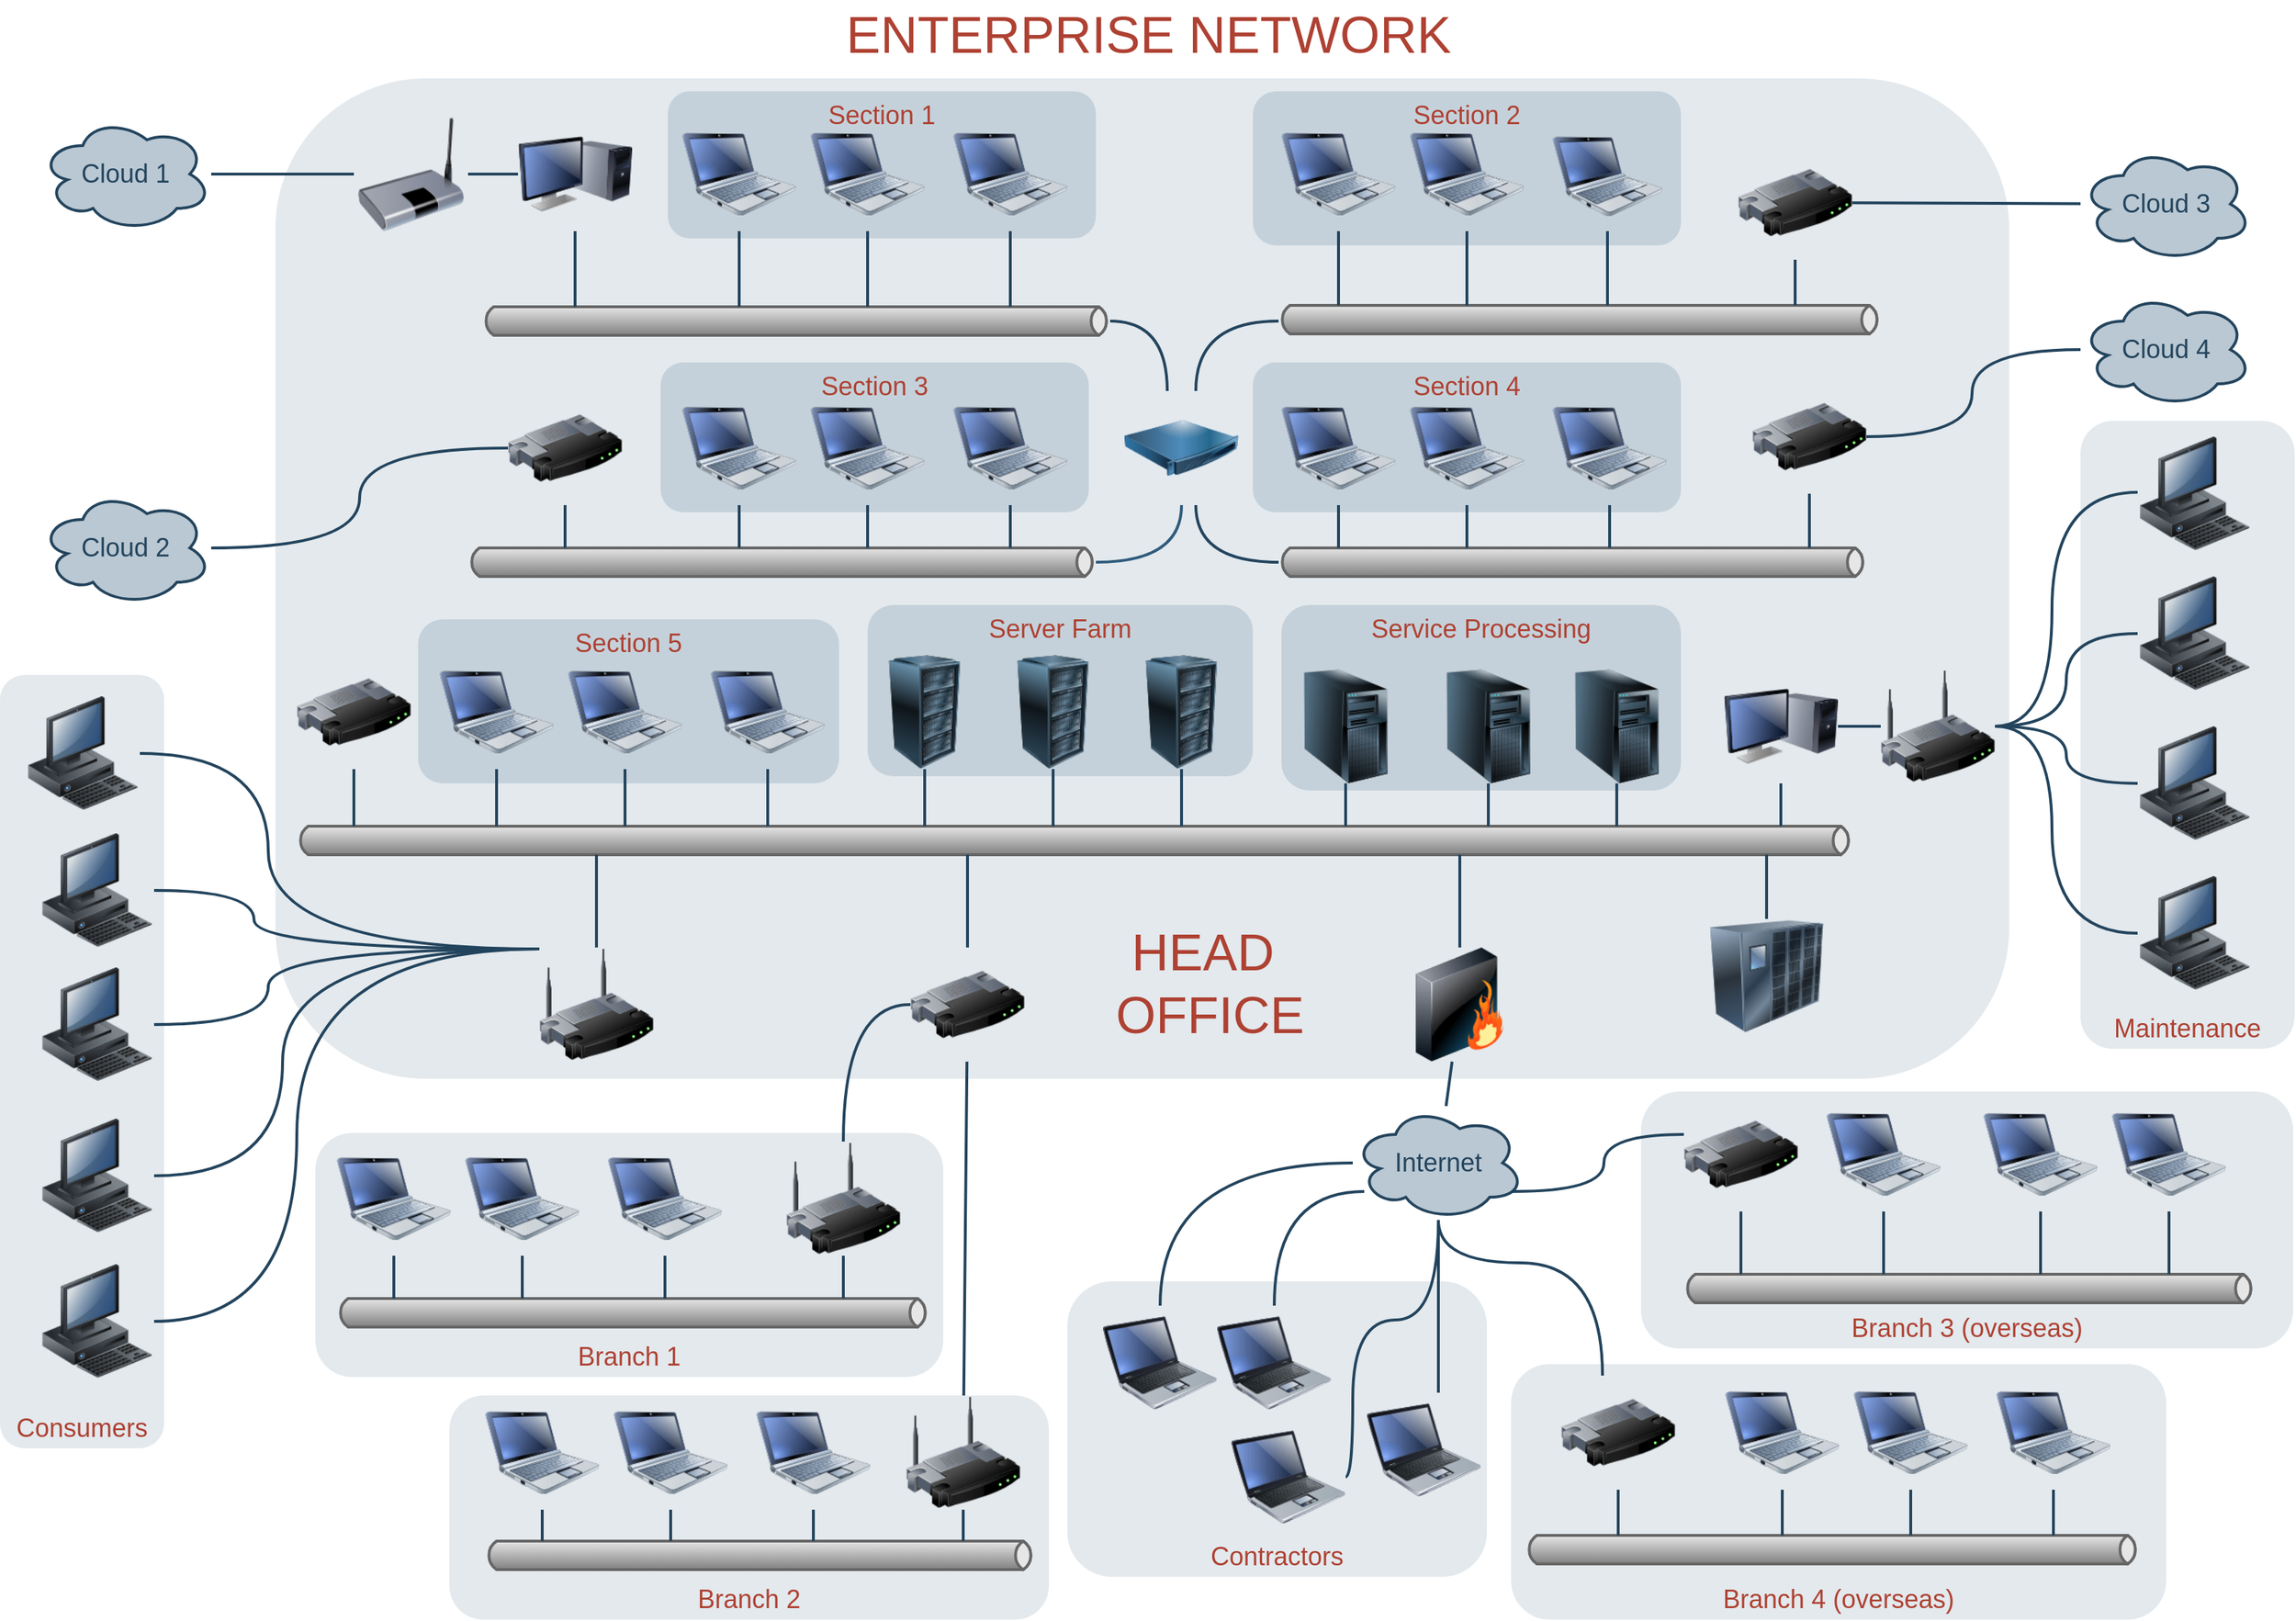 <mxfile version="13.10.9" type="github"><diagram id="a45cf8ec-cd66-6f27-3ac3-be6e809c9e4a" name="Page-1"><mxGraphModel dx="2852" dy="1390" grid="1" gridSize="10" guides="1" tooltips="1" connect="1" arrows="1" fold="1" page="1" pageScale="1" pageWidth="827" pageHeight="1169" background="#ffffff" math="0" shadow="0"><root><mxCell id="0"/><mxCell id="1" parent="0"/><mxCell id="2" value="Maintenance" style="rounded=1;whiteSpace=wrap;html=1;shadow=0;strokeColor=none;fillColor=#BAC8D3;gradientColor=none;fontSize=18;fontColor=#AE4132;verticalAlign=bottom;fontStyle=0;opacity=40;strokeWidth=3;" vertex="1" parent="1"><mxGeometry x="1480" y="310" width="150" height="440" as="geometry"/></mxCell><mxCell id="3" value="" style="rounded=1;whiteSpace=wrap;html=1;shadow=0;strokeColor=none;fillColor=#BAC8D3;gradientColor=none;fontSize=18;fontColor=#F08705;opacity=40;fontStyle=0;strokeWidth=3;" vertex="1" parent="1"><mxGeometry x="215" y="70" width="1215" height="701" as="geometry"/></mxCell><mxCell id="4" value="&lt;span&gt;Section 1&lt;/span&gt;" style="rounded=1;whiteSpace=wrap;html=1;shadow=0;strokeColor=none;fillColor=#BAC8D3;gradientColor=none;fontSize=18;fontColor=#AE4132;verticalAlign=top;opacity=70;fontStyle=0;strokeWidth=3;" vertex="1" parent="1"><mxGeometry x="490" y="79" width="300" height="103" as="geometry"/></mxCell><mxCell id="5" value="&lt;span style=&quot;line-height: 17.182px&quot;&gt;Section 3&lt;/span&gt;" style="rounded=1;whiteSpace=wrap;html=1;shadow=0;strokeColor=none;fillColor=#BAC8D3;gradientColor=none;fontSize=18;fontColor=#AE4132;verticalAlign=top;fontStyle=0;opacity=70;strokeWidth=3;" vertex="1" parent="1"><mxGeometry x="485" y="269" width="300" height="105" as="geometry"/></mxCell><mxCell id="6" value="&lt;span style=&quot;line-height: 17.182px&quot;&gt;Section 5&lt;/span&gt;" style="rounded=1;whiteSpace=wrap;html=1;shadow=0;strokeColor=none;fillColor=#BAC8D3;gradientColor=none;fontSize=18;fontColor=#AE4132;verticalAlign=top;fontStyle=0;opacity=70;strokeWidth=3;" vertex="1" parent="1"><mxGeometry x="315" y="449" width="295" height="115" as="geometry"/></mxCell><mxCell id="7" value="Server Farm" style="rounded=1;whiteSpace=wrap;html=1;shadow=0;strokeColor=none;fillColor=#BAC8D3;gradientColor=none;fontSize=18;fontColor=#AE4132;verticalAlign=top;fontStyle=0;opacity=70;strokeWidth=3;" vertex="1" parent="1"><mxGeometry x="630" y="439" width="270" height="120" as="geometry"/></mxCell><mxCell id="8" value="Service Processing" style="rounded=1;whiteSpace=wrap;html=1;shadow=0;strokeColor=none;fillColor=#BAC8D3;gradientColor=none;fontSize=18;fontColor=#AE4132;verticalAlign=top;fontStyle=0;opacity=70;strokeWidth=3;" vertex="1" parent="1"><mxGeometry x="920" y="439" width="280" height="130" as="geometry"/></mxCell><mxCell id="9" value="&lt;span style=&quot;line-height: 17.182px&quot;&gt;Section 4&lt;/span&gt;&lt;br&gt;" style="rounded=1;whiteSpace=wrap;html=1;shadow=0;strokeColor=none;fillColor=#BAC8D3;gradientColor=none;fontSize=18;fontColor=#AE4132;verticalAlign=top;opacity=70;fontStyle=0;strokeWidth=3;" vertex="1" parent="1"><mxGeometry x="900" y="269" width="300" height="105" as="geometry"/></mxCell><mxCell id="10" value="&lt;span style=&quot;line-height: 17.182px&quot;&gt;Section 2&lt;/span&gt;&lt;br&gt;" style="rounded=1;whiteSpace=wrap;html=1;shadow=0;strokeColor=none;fillColor=#BAC8D3;gradientColor=none;fontSize=18;fontColor=#AE4132;verticalAlign=top;opacity=70;fontStyle=0;strokeWidth=3;" vertex="1" parent="1"><mxGeometry x="900" y="79" width="300" height="108" as="geometry"/></mxCell><mxCell id="11" value="Branch 4&lt;span style=&quot;line-height: 17.182px&quot;&gt;&amp;nbsp;(overseas)&lt;/span&gt;" style="rounded=1;whiteSpace=wrap;html=1;shadow=0;strokeColor=none;fillColor=#BAC8D3;gradientColor=none;fontSize=18;fontColor=#AE4132;fontStyle=0;verticalAlign=bottom;opacity=40;strokeWidth=3;" vertex="1" parent="1"><mxGeometry x="1081" y="971" width="459" height="179" as="geometry"/></mxCell><mxCell id="12" value="Branch 3 (overseas)" style="rounded=1;whiteSpace=wrap;html=1;shadow=0;strokeColor=none;fillColor=#BAC8D3;gradientColor=none;fontSize=18;fontColor=#AE4132;verticalAlign=bottom;fontStyle=0;opacity=40;strokeWidth=3;" vertex="1" parent="1"><mxGeometry x="1172" y="780" width="457" height="180" as="geometry"/></mxCell><mxCell id="13" value="Contractors" style="rounded=1;whiteSpace=wrap;html=1;shadow=0;strokeColor=none;fillColor=#BAC8D3;gradientColor=none;fontSize=18;fontColor=#AE4132;verticalAlign=bottom;fontStyle=0;opacity=40;strokeWidth=3;" vertex="1" parent="1"><mxGeometry x="770" y="913" width="294" height="207" as="geometry"/></mxCell><mxCell id="14" value="Branch 2" style="rounded=1;whiteSpace=wrap;html=1;shadow=0;strokeColor=none;fillColor=#BAC8D3;gradientColor=none;fontSize=18;fontColor=#AE4132;fontStyle=0;verticalAlign=bottom;opacity=40;strokeWidth=3;" vertex="1" parent="1"><mxGeometry x="337" y="993" width="420" height="157" as="geometry"/></mxCell><mxCell id="15" value="Branch 1" style="rounded=1;whiteSpace=wrap;html=1;shadow=0;strokeColor=none;fillColor=#BAC8D3;gradientColor=none;fontSize=18;fontColor=#AE4132;verticalAlign=bottom;fontStyle=0;opacity=40;strokeWidth=3;" vertex="1" parent="1"><mxGeometry x="243" y="809" width="440" height="171" as="geometry"/></mxCell><mxCell id="16" value="Consumers" style="rounded=1;whiteSpace=wrap;html=1;shadow=0;strokeColor=none;fillColor=#BAC8D3;gradientColor=none;fontSize=18;fontColor=#AE4132;verticalAlign=bottom;fontStyle=0;opacity=40;strokeWidth=3;" vertex="1" parent="1"><mxGeometry x="22" y="488" width="115" height="542" as="geometry"/></mxCell><mxCell id="17" value="Cloud 3" style="ellipse;shape=cloud;whiteSpace=wrap;html=1;shadow=0;strokeColor=#23445D;fillColor=#BAC8D3;gradientColor=none;fontSize=18;fontColor=#23445D;gradientDirection=north;fontStyle=0;strokeWidth=2;" vertex="1" parent="1"><mxGeometry x="1480" y="118" width="120" height="80" as="geometry"/></mxCell><mxCell id="18" value="Cloud 4" style="ellipse;shape=cloud;whiteSpace=wrap;html=1;shadow=0;strokeColor=#23445D;fillColor=#BAC8D3;gradientColor=none;fontSize=18;fontColor=#23445D;gradientDirection=north;fontStyle=0;strokeWidth=2;" vertex="1" parent="1"><mxGeometry x="1480" y="220" width="120" height="80" as="geometry"/></mxCell><mxCell id="19" value="Internet" style="ellipse;shape=cloud;whiteSpace=wrap;html=1;shadow=0;strokeColor=#23445D;fillColor=#BAC8D3;gradientColor=none;fontSize=18;fontColor=#23445D;gradientDirection=north;fontStyle=0;strokeWidth=2;" vertex="1" parent="1"><mxGeometry x="970" y="790" width="120" height="80" as="geometry"/></mxCell><mxCell id="20" value="" style="strokeWidth=2;strokeColor=#666666;dashed=0;align=center;html=1;fontSize=8;shape=mxgraph.eip.messageChannel;shadow=0;fillColor=#FFFFFF;gradientColor=none;fontColor=#F08705;fontStyle=0" vertex="1" parent="1"><mxGeometry x="360" y="230" width="440" height="20" as="geometry"/></mxCell><mxCell id="21" value="" style="edgeStyle=elbowEdgeStyle;strokeWidth=2;rounded=0;endArrow=none;startArrow=none;startSize=10;endSize=10;dashed=0;html=1;strokeColor=#23445D;fontSize=18;fontColor=#F08705;startFill=0;endFill=0;fontStyle=0" edge="1" source="24" target="20" parent="1"><mxGeometry relative="1" as="geometry"><mxPoint x="540" y="170" as="sourcePoint"/><mxPoint x="540" y="230" as="targetPoint"/></mxGeometry></mxCell><mxCell id="22" value="" style="image;html=1;image=img/lib/clip_art/computers/Monitor_Tower_128x128.png;shadow=0;strokeColor=#000000;fillColor=#FFFFFF;gradientColor=none;fontSize=18;fontColor=#F08705;fontStyle=0" vertex="1" parent="1"><mxGeometry x="385" y="97" width="80" height="80" as="geometry"/></mxCell><mxCell id="23" value="" style="image;html=1;image=img/lib/clip_art/networking/Bridge_128x128.png;shadow=0;strokeColor=#000000;fillColor=#FFFFFF;gradientColor=none;fontSize=18;fontColor=#F08705;fontStyle=0" vertex="1" parent="1"><mxGeometry x="270" y="97" width="80" height="80" as="geometry"/></mxCell><mxCell id="24" value="" style="image;html=1;image=img/lib/clip_art/computers/Netbook_128x128.png;shadow=0;strokeColor=#000000;fillColor=#FFFFFF;gradientColor=none;fontSize=18;fontColor=#F08705;fontStyle=0" vertex="1" parent="1"><mxGeometry x="500" y="97" width="80" height="80" as="geometry"/></mxCell><mxCell id="25" value="" style="image;html=1;image=img/lib/clip_art/computers/Netbook_128x128.png;shadow=0;strokeColor=#000000;fillColor=#FFFFFF;gradientColor=none;fontSize=18;fontColor=#F08705;fontStyle=0" vertex="1" parent="1"><mxGeometry x="590" y="97" width="80" height="80" as="geometry"/></mxCell><mxCell id="26" value="" style="image;html=1;image=img/lib/clip_art/computers/Netbook_128x128.png;shadow=0;strokeColor=#000000;fillColor=#FFFFFF;gradientColor=none;fontSize=18;fontColor=#F08705;fontStyle=0" vertex="1" parent="1"><mxGeometry x="690" y="97" width="80" height="80" as="geometry"/></mxCell><mxCell id="27" value="" style="image;html=1;image=img/lib/clip_art/computers/Netbook_128x128.png;shadow=0;strokeColor=#000000;fillColor=#FFFFFF;gradientColor=none;fontSize=18;fontColor=#F08705;fontStyle=0" vertex="1" parent="1"><mxGeometry x="920" y="97" width="80" height="80" as="geometry"/></mxCell><mxCell id="28" value="" style="image;html=1;image=img/lib/clip_art/computers/Netbook_128x128.png;shadow=0;strokeColor=#000000;fillColor=#FFFFFF;gradientColor=none;fontSize=18;fontColor=#F08705;fontStyle=0" vertex="1" parent="1"><mxGeometry x="1010" y="97" width="80" height="80" as="geometry"/></mxCell><mxCell id="29" value="" style="image;html=1;image=img/lib/clip_art/computers/Netbook_128x128.png;shadow=0;strokeColor=#000000;fillColor=#FFFFFF;gradientColor=none;fontSize=18;fontColor=#F08705;fontStyle=0" vertex="1" parent="1"><mxGeometry x="1110" y="100" width="77" height="77" as="geometry"/></mxCell><mxCell id="30" value="" style="image;html=1;image=img/lib/clip_art/computers/Netbook_128x128.png;shadow=0;strokeColor=#000000;fillColor=#FFFFFF;gradientColor=none;fontSize=18;fontColor=#F08705;fontStyle=0" vertex="1" parent="1"><mxGeometry x="500" y="289" width="80" height="80" as="geometry"/></mxCell><mxCell id="31" value="" style="image;html=1;image=img/lib/clip_art/computers/Netbook_128x128.png;shadow=0;strokeColor=#000000;fillColor=#FFFFFF;gradientColor=none;fontSize=18;fontColor=#F08705;fontStyle=0" vertex="1" parent="1"><mxGeometry x="590" y="289" width="80" height="80" as="geometry"/></mxCell><mxCell id="32" value="" style="image;html=1;image=img/lib/clip_art/computers/Netbook_128x128.png;shadow=0;strokeColor=#000000;fillColor=#FFFFFF;gradientColor=none;fontSize=18;fontColor=#AE4132;fontStyle=0" vertex="1" parent="1"><mxGeometry x="690" y="289" width="80" height="80" as="geometry"/></mxCell><mxCell id="33" value="" style="image;html=1;image=img/lib/clip_art/computers/Netbook_128x128.png;shadow=0;strokeColor=#000000;fillColor=#FFFFFF;gradientColor=none;fontSize=18;fontColor=#F08705;fontStyle=0" vertex="1" parent="1"><mxGeometry x="920" y="289" width="80" height="80" as="geometry"/></mxCell><mxCell id="34" value="" style="image;html=1;image=img/lib/clip_art/computers/Netbook_128x128.png;shadow=0;strokeColor=#000000;fillColor=#FFFFFF;gradientColor=none;fontSize=18;fontColor=#F08705;fontStyle=0" vertex="1" parent="1"><mxGeometry x="1010" y="289" width="80" height="80" as="geometry"/></mxCell><mxCell id="35" value="" style="image;html=1;image=img/lib/clip_art/computers/Netbook_128x128.png;shadow=0;strokeColor=#000000;fillColor=#FFFFFF;gradientColor=none;fontSize=18;fontColor=#F08705;fontStyle=0" vertex="1" parent="1"><mxGeometry x="1110" y="289" width="80" height="80" as="geometry"/></mxCell><mxCell id="36" value="" style="image;html=1;image=img/lib/clip_art/computers/Netbook_128x128.png;shadow=0;strokeColor=#000000;fillColor=#FFFFFF;gradientColor=none;fontSize=18;fontColor=#F08705;fontStyle=0" vertex="1" parent="1"><mxGeometry x="330" y="474" width="80" height="80" as="geometry"/></mxCell><mxCell id="37" value="" style="image;html=1;image=img/lib/clip_art/computers/Netbook_128x128.png;shadow=0;strokeColor=#000000;fillColor=#FFFFFF;gradientColor=none;fontSize=18;fontColor=#F08705;fontStyle=0" vertex="1" parent="1"><mxGeometry x="420" y="474" width="80" height="80" as="geometry"/></mxCell><mxCell id="38" value="" style="image;html=1;image=img/lib/clip_art/computers/Netbook_128x128.png;shadow=0;strokeColor=#000000;fillColor=#FFFFFF;gradientColor=none;fontSize=18;fontColor=#F08705;fontStyle=0" vertex="1" parent="1"><mxGeometry x="520" y="474" width="80" height="80" as="geometry"/></mxCell><mxCell id="39" value="" style="image;html=1;image=img/lib/clip_art/computers/Server_Rack_128x128.png;shadow=0;strokeColor=#000000;fillColor=#FFFFFF;gradientColor=none;fontSize=18;fontColor=#F08705;fontStyle=0" vertex="1" parent="1"><mxGeometry x="630" y="474" width="80" height="80" as="geometry"/></mxCell><mxCell id="40" value="" style="image;html=1;image=img/lib/clip_art/computers/Server_Rack_128x128.png;shadow=0;strokeColor=#000000;fillColor=#FFFFFF;gradientColor=none;fontSize=18;fontColor=#F08705;fontStyle=0" vertex="1" parent="1"><mxGeometry x="720" y="474" width="80" height="80" as="geometry"/></mxCell><mxCell id="41" value="" style="image;html=1;image=img/lib/clip_art/computers/Server_Rack_128x128.png;shadow=0;strokeColor=#000000;fillColor=#FFFFFF;gradientColor=none;fontSize=18;fontColor=#F08705;fontStyle=0" vertex="1" parent="1"><mxGeometry x="810" y="474" width="80" height="80" as="geometry"/></mxCell><mxCell id="42" value="" style="image;html=1;image=img/lib/clip_art/computers/Server_Tower_128x128.png;shadow=0;strokeColor=#000000;fillColor=#FFFFFF;gradientColor=none;fontSize=18;fontColor=#F08705;fontStyle=0" vertex="1" parent="1"><mxGeometry x="925" y="484" width="80" height="80" as="geometry"/></mxCell><mxCell id="43" value="" style="image;html=1;image=img/lib/clip_art/computers/Server_Tower_128x128.png;shadow=0;strokeColor=#000000;fillColor=#FFFFFF;gradientColor=none;fontSize=18;fontColor=#F08705;fontStyle=0" vertex="1" parent="1"><mxGeometry x="1025" y="484" width="80" height="80" as="geometry"/></mxCell><mxCell id="44" value="" style="image;html=1;image=img/lib/clip_art/computers/Server_Tower_128x128.png;shadow=0;strokeColor=#000000;fillColor=#FFFFFF;gradientColor=none;fontSize=18;fontColor=#F08705;fontStyle=0" vertex="1" parent="1"><mxGeometry x="1115" y="484" width="80" height="80" as="geometry"/></mxCell><mxCell id="45" value="" style="strokeWidth=2;strokeColor=#666666;dashed=0;align=center;html=1;fontSize=8;shape=mxgraph.eip.messageChannel;shadow=0;fillColor=#FFFFFF;gradientColor=none;fontColor=#F08705;fontStyle=0" vertex="1" parent="1"><mxGeometry x="918" y="229" width="422" height="20" as="geometry"/></mxCell><mxCell id="46" value="" style="strokeWidth=2;strokeColor=#666666;dashed=0;align=center;html=1;fontSize=8;shape=mxgraph.eip.messageChannel;shadow=0;fillColor=#FFFFFF;gradientColor=none;fontColor=#F08705;fontStyle=0" vertex="1" parent="1"><mxGeometry x="350" y="399" width="440" height="20" as="geometry"/></mxCell><mxCell id="47" value="" style="strokeWidth=2;strokeColor=#666666;dashed=0;align=center;html=1;fontSize=8;shape=mxgraph.eip.messageChannel;shadow=0;fillColor=#FFFFFF;gradientColor=none;fontColor=#F08705;fontStyle=0" vertex="1" parent="1"><mxGeometry x="918" y="399" width="412" height="20" as="geometry"/></mxCell><mxCell id="48" value="" style="strokeWidth=2;strokeColor=#666666;dashed=0;align=center;html=1;fontSize=8;shape=mxgraph.eip.messageChannel;shadow=0;fillColor=#FFFFFF;gradientColor=none;fontColor=#F08705;fontStyle=0" vertex="1" parent="1"><mxGeometry x="230" y="594" width="1090" height="20" as="geometry"/></mxCell><mxCell id="49" value="Cloud 1" style="ellipse;shape=cloud;whiteSpace=wrap;html=1;shadow=0;strokeColor=#23445D;fillColor=#BAC8D3;gradientColor=none;fontSize=18;fontColor=#23445D;fontStyle=0;gradientDirection=north;strokeWidth=2;" vertex="1" parent="1"><mxGeometry x="50" y="97" width="120" height="80" as="geometry"/></mxCell><mxCell id="50" value="Cloud 2" style="ellipse;shape=cloud;whiteSpace=wrap;html=1;shadow=0;strokeColor=#23445D;fillColor=#BAC8D3;gradientColor=none;fontSize=18;fontColor=#23445D;fontStyle=0;gradientDirection=north;strokeWidth=2;" vertex="1" parent="1"><mxGeometry x="50" y="359" width="120" height="80" as="geometry"/></mxCell><mxCell id="51" value="" style="image;html=1;image=img/lib/clip_art/networking/Router_128x128.png;shadow=0;strokeColor=#000000;fillColor=#FFFFFF;gradientColor=none;fontSize=18;fontColor=#F08705;fontStyle=0" vertex="1" parent="1"><mxGeometry x="1240" y="117" width="80" height="80" as="geometry"/></mxCell><mxCell id="52" value="" style="image;html=1;image=img/lib/clip_art/networking/Router_128x128.png;shadow=0;strokeColor=#000000;fillColor=#FFFFFF;gradientColor=none;fontSize=18;fontColor=#F08705;fontStyle=0" vertex="1" parent="1"><mxGeometry x="1250" y="281" width="80" height="80" as="geometry"/></mxCell><mxCell id="53" value="" style="image;html=1;image=img/lib/clip_art/networking/Router_128x128.png;shadow=0;strokeColor=#000000;fillColor=#FFFFFF;gradientColor=none;fontSize=18;fontColor=#F08705;fontStyle=0" vertex="1" parent="1"><mxGeometry x="660" y="679" width="80" height="80" as="geometry"/></mxCell><mxCell id="54" value="" style="image;html=1;image=img/lib/clip_art/computers/Monitor_Tower_128x128.png;shadow=0;strokeColor=#000000;fillColor=#FFFFFF;gradientColor=none;fontSize=18;fontColor=#F08705;fontStyle=0" vertex="1" parent="1"><mxGeometry x="1230" y="484" width="80" height="80" as="geometry"/></mxCell><mxCell id="55" value="" style="image;html=1;image=img/lib/clip_art/networking/Wireless_Router_128x128.png;shadow=0;strokeColor=#000000;fillColor=#FFFFFF;gradientColor=none;fontSize=18;fontColor=#F08705;fontStyle=0" vertex="1" parent="1"><mxGeometry x="400" y="679" width="80" height="80" as="geometry"/></mxCell><mxCell id="56" value="" style="image;html=1;image=img/lib/clip_art/networking/Wireless_Router_128x128.png;shadow=0;strokeColor=#000000;fillColor=#FFFFFF;gradientColor=none;fontSize=18;fontColor=#F08705;fontStyle=0" vertex="1" parent="1"><mxGeometry x="1340" y="484" width="80" height="80" as="geometry"/></mxCell><mxCell id="57" value="" style="image;html=1;image=img/lib/clip_art/networking/Wireless_Router_128x128.png;shadow=0;strokeColor=#000000;fillColor=#FFFFFF;gradientColor=none;fontSize=18;fontColor=#F08705;fontStyle=0" vertex="1" parent="1"><mxGeometry x="573" y="815" width="80" height="80" as="geometry"/></mxCell><mxCell id="58" style="edgeStyle=orthogonalEdgeStyle;rounded=0;html=1;fontSize=18;fontColor=#F08705;endArrow=none;endFill=0;strokeColor=#23445D;strokeWidth=2;curved=1;fontStyle=0" edge="1" source="53" target="57" parent="1"><mxGeometry relative="1" as="geometry"/></mxCell><mxCell id="59" value="" style="image;html=1;image=img/lib/clip_art/computers/Netbook_128x128.png;shadow=0;strokeColor=#000000;fillColor=#FFFFFF;gradientColor=none;fontSize=18;fontColor=#F08705;fontStyle=0" vertex="1" parent="1"><mxGeometry x="258" y="815" width="80" height="80" as="geometry"/></mxCell><mxCell id="60" value="" style="image;html=1;image=img/lib/clip_art/computers/Netbook_128x128.png;shadow=0;strokeColor=#000000;fillColor=#FFFFFF;gradientColor=none;fontSize=18;fontColor=#F08705;fontStyle=0" vertex="1" parent="1"><mxGeometry x="348" y="815" width="80" height="80" as="geometry"/></mxCell><mxCell id="61" value="" style="image;html=1;image=img/lib/clip_art/computers/Netbook_128x128.png;shadow=0;strokeColor=#000000;fillColor=#FFFFFF;gradientColor=none;fontSize=18;fontColor=#F08705;fontStyle=0" vertex="1" parent="1"><mxGeometry x="448" y="815" width="80" height="80" as="geometry"/></mxCell><mxCell id="62" value="" style="strokeWidth=2;strokeColor=#666666;dashed=0;align=center;html=1;fontSize=8;shape=mxgraph.eip.messageChannel;shadow=0;fillColor=#FFFFFF;gradientColor=none;fontColor=#F08705;fontStyle=0" vertex="1" parent="1"><mxGeometry x="258" y="925" width="415" height="20" as="geometry"/></mxCell><mxCell id="63" value="" style="image;html=1;image=img/lib/clip_art/computers/Netbook_128x128.png;shadow=0;strokeColor=#000000;fillColor=#FFFFFF;gradientColor=none;fontSize=18;fontColor=#F08705;fontStyle=0" vertex="1" parent="1"><mxGeometry x="362" y="993" width="80" height="80" as="geometry"/></mxCell><mxCell id="64" value="" style="image;html=1;image=img/lib/clip_art/computers/Netbook_128x128.png;shadow=0;strokeColor=#000000;fillColor=#FFFFFF;gradientColor=none;fontSize=18;fontColor=#F08705;fontStyle=0" vertex="1" parent="1"><mxGeometry x="452" y="993" width="80" height="80" as="geometry"/></mxCell><mxCell id="65" value="" style="image;html=1;image=img/lib/clip_art/computers/Netbook_128x128.png;shadow=0;strokeColor=#000000;fillColor=#FFFFFF;gradientColor=none;fontSize=18;fontColor=#F08705;fontStyle=0" vertex="1" parent="1"><mxGeometry x="552" y="993" width="80" height="80" as="geometry"/></mxCell><mxCell id="66" value="" style="strokeWidth=2;strokeColor=#666666;dashed=0;align=center;html=1;fontSize=8;shape=mxgraph.eip.messageChannel;shadow=0;fillColor=#FFFFFF;gradientColor=none;fontColor=#F08705;fontStyle=0" vertex="1" parent="1"><mxGeometry x="362" y="1095" width="385" height="20" as="geometry"/></mxCell><mxCell id="67" value="" style="image;html=1;image=img/lib/clip_art/computers/Netbook_128x128.png;shadow=0;strokeColor=#000000;fillColor=#FFFFFF;gradientColor=none;fontSize=18;fontColor=#F08705;fontStyle=0" vertex="1" parent="1"><mxGeometry x="1502" y="784" width="80" height="80" as="geometry"/></mxCell><mxCell id="68" value="" style="image;html=1;image=img/lib/clip_art/computers/Netbook_128x128.png;shadow=0;strokeColor=#000000;fillColor=#FFFFFF;gradientColor=none;fontSize=18;fontColor=#F08705;fontStyle=0" vertex="1" parent="1"><mxGeometry x="1412" y="784" width="80" height="80" as="geometry"/></mxCell><mxCell id="69" value="" style="image;html=1;image=img/lib/clip_art/computers/Netbook_128x128.png;shadow=0;strokeColor=#000000;fillColor=#FFFFFF;gradientColor=none;fontSize=18;fontColor=#F08705;fontStyle=0" vertex="1" parent="1"><mxGeometry x="1302" y="784" width="80" height="80" as="geometry"/></mxCell><mxCell id="70" value="" style="strokeWidth=2;strokeColor=#666666;dashed=0;align=center;html=1;fontSize=8;shape=mxgraph.eip.messageChannel;shadow=0;fillColor=#FFFFFF;gradientColor=none;fontColor=#F08705;fontStyle=0" vertex="1" parent="1"><mxGeometry x="1202" y="908" width="400" height="20" as="geometry"/></mxCell><mxCell id="71" value="" style="image;html=1;image=img/lib/clip_art/computers/Netbook_128x128.png;shadow=0;strokeColor=#000000;fillColor=#FFFFFF;gradientColor=none;fontSize=18;fontColor=#F08705;fontStyle=0" vertex="1" parent="1"><mxGeometry x="1231" y="979" width="80" height="80" as="geometry"/></mxCell><mxCell id="72" value="" style="image;html=1;image=img/lib/clip_art/computers/Netbook_128x128.png;shadow=0;strokeColor=#000000;fillColor=#FFFFFF;gradientColor=none;fontSize=18;fontColor=#F08705;fontStyle=0" vertex="1" parent="1"><mxGeometry x="1321" y="979" width="80" height="80" as="geometry"/></mxCell><mxCell id="73" value="" style="image;html=1;image=img/lib/clip_art/computers/Netbook_128x128.png;shadow=0;strokeColor=#000000;fillColor=#FFFFFF;gradientColor=none;fontSize=18;fontColor=#F08705;fontStyle=0" vertex="1" parent="1"><mxGeometry x="1421" y="979" width="80" height="80" as="geometry"/></mxCell><mxCell id="74" value="" style="strokeWidth=2;strokeColor=#666666;dashed=0;align=center;html=1;fontSize=8;shape=mxgraph.eip.messageChannel;shadow=0;fillColor=#FFFFFF;gradientColor=none;fontColor=#F08705;fontStyle=0" vertex="1" parent="1"><mxGeometry x="1091" y="1091" width="430" height="20" as="geometry"/></mxCell><mxCell id="75" value="" style="image;html=1;image=img/lib/clip_art/networking/Wireless_Router_128x128.png;shadow=0;strokeColor=#000000;fillColor=#FFFFFF;gradientColor=none;fontSize=18;fontColor=#F08705;fontStyle=0" vertex="1" parent="1"><mxGeometry x="657" y="993" width="80" height="80" as="geometry"/></mxCell><mxCell id="76" value="" style="image;html=1;image=img/lib/clip_art/computers/Workstation_128x128.png;shadow=0;strokeColor=#000000;fillColor=#FFFFFF;gradientColor=none;fontSize=18;fontColor=#F08705;fontStyle=0" vertex="1" parent="1"><mxGeometry x="1520" y="419" width="80" height="80" as="geometry"/></mxCell><mxCell id="77" value="" style="image;html=1;image=img/lib/clip_art/computers/Workstation_128x128.png;shadow=0;strokeColor=#000000;fillColor=#FFFFFF;gradientColor=none;fontSize=18;fontColor=#F08705;fontStyle=0" vertex="1" parent="1"><mxGeometry x="1520" y="524" width="80" height="80" as="geometry"/></mxCell><mxCell id="78" value="" style="image;html=1;image=img/lib/clip_art/computers/Workstation_128x128.png;shadow=0;strokeColor=#000000;fillColor=#FFFFFF;gradientColor=none;fontSize=18;fontColor=#F08705;fontStyle=0" vertex="1" parent="1"><mxGeometry x="1520" y="629" width="80" height="80" as="geometry"/></mxCell><mxCell id="79" value="" style="image;html=1;image=img/lib/clip_art/computers/Workstation_128x128.png;shadow=0;strokeColor=#000000;fillColor=#FFFFFF;gradientColor=none;fontSize=18;fontColor=#F08705;fontStyle=0" vertex="1" parent="1"><mxGeometry x="40" y="503" width="80" height="80" as="geometry"/></mxCell><mxCell id="80" value="" style="image;html=1;image=img/lib/clip_art/computers/Workstation_128x128.png;shadow=0;strokeColor=#000000;fillColor=#FFFFFF;gradientColor=none;fontSize=18;fontColor=#F08705;fontStyle=0" vertex="1" parent="1"><mxGeometry x="50" y="599" width="80" height="80" as="geometry"/></mxCell><mxCell id="81" value="" style="image;html=1;image=img/lib/clip_art/computers/Workstation_128x128.png;shadow=0;strokeColor=#000000;fillColor=#FFFFFF;gradientColor=none;fontSize=18;fontColor=#F08705;fontStyle=0" vertex="1" parent="1"><mxGeometry x="50" y="693" width="80" height="80" as="geometry"/></mxCell><mxCell id="82" value="" style="image;html=1;image=img/lib/clip_art/networking/Firewall_128x128.png;shadow=0;strokeColor=#000000;fillColor=#FFFFFF;gradientColor=none;fontSize=18;fontColor=#F08705;fontStyle=0" vertex="1" parent="1"><mxGeometry x="1005" y="679" width="80" height="80" as="geometry"/></mxCell><mxCell id="83" style="edgeStyle=none;rounded=0;html=1;fontSize=18;fontColor=#F08705;endArrow=none;endFill=0;strokeColor=#23445D;strokeWidth=2;fontStyle=0" edge="1" source="22" target="23" parent="1"><mxGeometry relative="1" as="geometry"/></mxCell><mxCell id="84" value="" style="image;html=1;image=img/lib/clip_art/networking/Router_128x128.png;shadow=0;strokeColor=#000000;fillColor=#FFFFFF;gradientColor=none;fontSize=18;fontColor=#F08705;fontStyle=0" vertex="1" parent="1"><mxGeometry x="378" y="289" width="80" height="80" as="geometry"/></mxCell><mxCell id="85" value="" style="edgeStyle=elbowEdgeStyle;strokeWidth=2;rounded=0;endArrow=none;startArrow=none;startSize=10;endSize=10;dashed=0;html=1;strokeColor=#23445D;fontSize=18;fontColor=#F08705;startFill=0;endFill=0;fontStyle=0" edge="1" source="25" target="20" parent="1"><mxGeometry relative="1" as="geometry"><mxPoint x="630" y="170" as="sourcePoint"/><mxPoint x="630" y="230" as="targetPoint"/></mxGeometry></mxCell><mxCell id="86" value="" style="edgeStyle=elbowEdgeStyle;strokeWidth=2;rounded=0;endArrow=none;startArrow=none;startSize=10;endSize=10;dashed=0;html=1;strokeColor=#23445D;fontSize=18;fontColor=#F08705;startFill=0;endFill=0;fontStyle=0" edge="1" source="26" target="20" parent="1"><mxGeometry relative="1" as="geometry"><mxPoint x="730" y="170" as="sourcePoint"/><mxPoint x="730" y="230" as="targetPoint"/></mxGeometry></mxCell><mxCell id="87" value="" style="edgeStyle=elbowEdgeStyle;strokeWidth=2;rounded=0;endArrow=none;startArrow=none;startSize=10;endSize=10;dashed=0;html=1;strokeColor=#23445D;fontSize=18;fontColor=#F08705;startFill=0;endFill=0;fontStyle=0" edge="1" source="27" target="45" parent="1"><mxGeometry relative="1" as="geometry"><mxPoint x="910" y="169" as="sourcePoint"/><mxPoint x="910" y="222" as="targetPoint"/></mxGeometry></mxCell><mxCell id="88" value="" style="edgeStyle=elbowEdgeStyle;strokeWidth=2;rounded=0;endArrow=none;startArrow=none;startSize=10;endSize=10;dashed=0;html=1;strokeColor=#23445D;fontSize=18;fontColor=#F08705;startFill=0;endFill=0;fontStyle=0" edge="1" source="28" target="45" parent="1"><mxGeometry relative="1" as="geometry"><mxPoint x="560" y="197" as="sourcePoint"/><mxPoint x="560" y="250" as="targetPoint"/></mxGeometry></mxCell><mxCell id="89" value="" style="edgeStyle=elbowEdgeStyle;strokeWidth=2;rounded=0;endArrow=none;startArrow=none;startSize=10;endSize=10;dashed=0;html=1;strokeColor=#23445D;fontSize=18;fontColor=#F08705;startFill=0;endFill=0;fontStyle=0" edge="1" source="29" target="45" parent="1"><mxGeometry relative="1" as="geometry"><mxPoint x="1060" y="187" as="sourcePoint"/><mxPoint x="1060" y="239" as="targetPoint"/></mxGeometry></mxCell><mxCell id="90" value="" style="edgeStyle=elbowEdgeStyle;strokeWidth=2;rounded=0;endArrow=none;startArrow=none;startSize=10;endSize=10;dashed=0;html=1;strokeColor=#23445D;fontSize=18;fontColor=#F08705;startFill=0;endFill=0;fontStyle=0" edge="1" source="51" target="45" parent="1"><mxGeometry relative="1" as="geometry"><mxPoint x="1070" y="197" as="sourcePoint"/><mxPoint x="1070" y="249" as="targetPoint"/></mxGeometry></mxCell><mxCell id="91" value="" style="edgeStyle=elbowEdgeStyle;strokeWidth=2;rounded=0;endArrow=none;startArrow=none;startSize=10;endSize=10;dashed=0;html=1;strokeColor=#23445D;fontSize=18;fontColor=#F08705;startFill=0;endFill=0;fontStyle=0" edge="1" source="30" target="46" parent="1"><mxGeometry relative="1" as="geometry"><mxPoint x="550" y="187" as="sourcePoint"/><mxPoint x="550" y="240" as="targetPoint"/></mxGeometry></mxCell><mxCell id="92" value="" style="edgeStyle=elbowEdgeStyle;strokeWidth=2;rounded=0;endArrow=none;startArrow=none;startSize=10;endSize=10;dashed=0;html=1;strokeColor=#23445D;fontSize=18;fontColor=#F08705;startFill=0;endFill=0;fontStyle=0" edge="1" source="31" target="46" parent="1"><mxGeometry relative="1" as="geometry"><mxPoint x="560" y="197" as="sourcePoint"/><mxPoint x="560" y="250" as="targetPoint"/></mxGeometry></mxCell><mxCell id="93" value="" style="edgeStyle=elbowEdgeStyle;strokeWidth=2;rounded=0;endArrow=none;startArrow=none;startSize=10;endSize=10;dashed=0;html=1;strokeColor=#23445D;fontSize=18;fontColor=#F08705;startFill=0;endFill=0;fontStyle=0" edge="1" source="32" target="46" parent="1"><mxGeometry relative="1" as="geometry"><mxPoint x="570" y="207" as="sourcePoint"/><mxPoint x="570" y="260" as="targetPoint"/></mxGeometry></mxCell><mxCell id="94" value="" style="edgeStyle=elbowEdgeStyle;strokeWidth=2;rounded=0;endArrow=none;startArrow=none;startSize=10;endSize=10;dashed=0;html=1;strokeColor=#23445D;fontSize=18;fontColor=#F08705;startFill=0;endFill=0;fontStyle=0" edge="1" source="36" target="48" parent="1"><mxGeometry relative="1" as="geometry"><mxPoint x="550" y="379" as="sourcePoint"/><mxPoint x="550" y="409" as="targetPoint"/></mxGeometry></mxCell><mxCell id="95" value="" style="edgeStyle=elbowEdgeStyle;strokeWidth=2;rounded=0;endArrow=none;startArrow=none;startSize=10;endSize=10;dashed=0;html=1;strokeColor=#23445D;fontSize=18;fontColor=#F08705;startFill=0;endFill=0;fontStyle=0" edge="1" source="37" target="48" parent="1"><mxGeometry relative="1" as="geometry"><mxPoint x="300" y="564" as="sourcePoint"/><mxPoint x="300" y="604" as="targetPoint"/></mxGeometry></mxCell><mxCell id="96" value="" style="edgeStyle=elbowEdgeStyle;strokeWidth=2;rounded=0;endArrow=none;startArrow=none;startSize=10;endSize=10;dashed=0;html=1;strokeColor=#23445D;fontSize=18;fontColor=#F08705;startFill=0;endFill=0;fontStyle=0" edge="1" source="38" target="48" parent="1"><mxGeometry relative="1" as="geometry"><mxPoint x="310" y="574" as="sourcePoint"/><mxPoint x="310" y="614" as="targetPoint"/></mxGeometry></mxCell><mxCell id="97" value="" style="edgeStyle=elbowEdgeStyle;strokeWidth=2;rounded=0;endArrow=none;startArrow=none;startSize=10;endSize=10;dashed=0;html=1;strokeColor=#23445D;fontSize=18;fontColor=#F08705;startFill=0;endFill=0;fontStyle=0" edge="1" source="39" target="48" parent="1"><mxGeometry relative="1" as="geometry"><mxPoint x="490" y="564" as="sourcePoint"/><mxPoint x="490" y="604" as="targetPoint"/></mxGeometry></mxCell><mxCell id="98" value="" style="edgeStyle=elbowEdgeStyle;strokeWidth=2;rounded=0;endArrow=none;startArrow=none;startSize=10;endSize=10;dashed=0;html=1;strokeColor=#23445D;fontSize=18;fontColor=#F08705;startFill=0;endFill=0;fontStyle=0" edge="1" source="40" target="48" parent="1"><mxGeometry relative="1" as="geometry"><mxPoint x="500" y="574" as="sourcePoint"/><mxPoint x="500" y="614" as="targetPoint"/></mxGeometry></mxCell><mxCell id="99" value="" style="edgeStyle=elbowEdgeStyle;strokeWidth=2;rounded=0;endArrow=none;startArrow=none;startSize=10;endSize=10;dashed=0;html=1;strokeColor=#23445D;fontSize=18;fontColor=#F08705;startFill=0;endFill=0;fontStyle=0" edge="1" source="41" target="48" parent="1"><mxGeometry relative="1" as="geometry"><mxPoint x="735" y="564" as="sourcePoint"/><mxPoint x="735" y="604" as="targetPoint"/></mxGeometry></mxCell><mxCell id="100" value="" style="edgeStyle=elbowEdgeStyle;strokeWidth=2;rounded=0;endArrow=none;startArrow=none;startSize=10;endSize=10;dashed=0;html=1;strokeColor=#23445D;fontSize=18;fontColor=#F08705;startFill=0;endFill=0;fontStyle=0" edge="1" source="42" target="48" parent="1"><mxGeometry relative="1" as="geometry"><mxPoint x="745" y="574" as="sourcePoint"/><mxPoint x="745" y="614" as="targetPoint"/></mxGeometry></mxCell><mxCell id="101" value="" style="edgeStyle=elbowEdgeStyle;strokeWidth=2;rounded=0;endArrow=none;startArrow=none;startSize=10;endSize=10;dashed=0;html=1;strokeColor=#23445D;fontSize=18;fontColor=#F08705;startFill=0;endFill=0;fontStyle=0" edge="1" source="43" target="48" parent="1"><mxGeometry relative="1" as="geometry"><mxPoint x="755" y="584" as="sourcePoint"/><mxPoint x="755" y="624" as="targetPoint"/></mxGeometry></mxCell><mxCell id="102" value="" style="edgeStyle=elbowEdgeStyle;strokeWidth=2;rounded=0;endArrow=none;startArrow=none;startSize=10;endSize=10;dashed=0;html=1;strokeColor=#23445D;fontSize=18;fontColor=#F08705;startFill=0;endFill=0;fontStyle=0" edge="1" source="44" target="48" parent="1"><mxGeometry relative="1" as="geometry"><mxPoint x="765" y="594" as="sourcePoint"/><mxPoint x="765" y="634" as="targetPoint"/></mxGeometry></mxCell><mxCell id="103" value="" style="edgeStyle=elbowEdgeStyle;strokeWidth=2;rounded=0;endArrow=none;startArrow=none;startSize=10;endSize=10;dashed=0;html=1;strokeColor=#23445D;fontSize=18;fontColor=#F08705;startFill=0;endFill=0;fontStyle=0" edge="1" source="82" target="48" parent="1"><mxGeometry relative="1" as="geometry"><mxPoint x="775" y="604" as="sourcePoint"/><mxPoint x="775" y="644" as="targetPoint"/></mxGeometry></mxCell><mxCell id="104" value="" style="edgeStyle=elbowEdgeStyle;strokeWidth=2;rounded=0;endArrow=none;startArrow=none;startSize=10;endSize=10;dashed=0;html=1;strokeColor=#23445D;fontSize=18;fontColor=#F08705;startFill=0;endFill=0;fontStyle=0" edge="1" source="33" target="47" parent="1"><mxGeometry relative="1" as="geometry"><mxPoint x="785" y="614" as="sourcePoint"/><mxPoint x="785" y="654" as="targetPoint"/></mxGeometry></mxCell><mxCell id="105" value="" style="edgeStyle=elbowEdgeStyle;strokeWidth=2;rounded=0;endArrow=none;startArrow=none;startSize=10;endSize=10;dashed=0;html=1;strokeColor=#23445D;fontSize=18;fontColor=#F08705;startFill=0;endFill=0;fontStyle=0" edge="1" source="34" target="47" parent="1"><mxGeometry relative="1" as="geometry"><mxPoint x="970" y="379" as="sourcePoint"/><mxPoint x="970" y="409" as="targetPoint"/></mxGeometry></mxCell><mxCell id="106" value="" style="edgeStyle=elbowEdgeStyle;strokeWidth=2;rounded=0;endArrow=none;startArrow=none;startSize=10;endSize=10;dashed=0;html=1;strokeColor=#23445D;fontSize=18;fontColor=#F08705;startFill=0;endFill=0;fontStyle=0" edge="1" source="35" target="47" parent="1"><mxGeometry relative="1" as="geometry"><mxPoint x="980" y="389" as="sourcePoint"/><mxPoint x="980" y="419" as="targetPoint"/></mxGeometry></mxCell><mxCell id="107" value="" style="edgeStyle=elbowEdgeStyle;strokeWidth=2;rounded=0;endArrow=none;startArrow=none;startSize=10;endSize=10;dashed=0;html=1;strokeColor=#23445D;fontSize=18;fontColor=#F08705;startFill=0;endFill=0;fontStyle=0" edge="1" source="52" target="47" parent="1"><mxGeometry relative="1" as="geometry"><mxPoint x="990" y="399" as="sourcePoint"/><mxPoint x="990" y="429" as="targetPoint"/></mxGeometry></mxCell><mxCell id="108" style="edgeStyle=none;rounded=0;html=1;startArrow=none;startFill=0;endArrow=none;endFill=0;fontSize=18;fontColor=#F08705;strokeColor=#23445D;strokeWidth=2;fontStyle=0" edge="1" source="51" target="17" parent="1"><mxGeometry relative="1" as="geometry"/></mxCell><mxCell id="109" style="edgeStyle=orthogonalEdgeStyle;rounded=0;html=1;startArrow=none;startFill=0;endArrow=none;endFill=0;fontSize=18;fontColor=#F08705;strokeColor=#23445D;strokeWidth=2;curved=1;fontStyle=0" edge="1" source="52" target="18" parent="1"><mxGeometry relative="1" as="geometry"><Array as="points"><mxPoint x="1404" y="321"/><mxPoint x="1404" y="260"/></Array></mxGeometry></mxCell><mxCell id="110" style="edgeStyle=none;rounded=0;html=1;startArrow=none;startFill=0;endArrow=none;endFill=0;fontSize=18;fontColor=#F08705;strokeColor=#23445D;strokeWidth=2;fontStyle=0" edge="1" source="82" target="19" parent="1"><mxGeometry relative="1" as="geometry"/></mxCell><mxCell id="111" value="" style="image;html=1;image=img/lib/clip_art/computers/Laptop_128x128.png;shadow=0;strokeColor=#000000;fillColor=#FFFFFF;gradientColor=none;fontSize=18;fontColor=#F08705;fontStyle=0" vertex="1" parent="1"><mxGeometry x="795" y="930" width="80" height="80" as="geometry"/></mxCell><mxCell id="112" value="" style="image;html=1;image=img/lib/clip_art/computers/Laptop_128x128.png;shadow=0;strokeColor=#000000;fillColor=#FFFFFF;gradientColor=none;fontSize=18;fontColor=#F08705;fontStyle=0" vertex="1" parent="1"><mxGeometry x="875" y="930" width="80" height="80" as="geometry"/></mxCell><mxCell id="113" value="" style="image;html=1;image=img/lib/clip_art/computers/Laptop_128x128.png;shadow=0;strokeColor=#000000;fillColor=#FFFFFF;gradientColor=none;fontSize=18;fontColor=#F08705;fontStyle=0" vertex="1" parent="1"><mxGeometry x="885" y="1010" width="80" height="80" as="geometry"/></mxCell><mxCell id="114" value="" style="image;html=1;image=img/lib/clip_art/computers/Laptop_128x128.png;shadow=0;strokeColor=#000000;fillColor=#FFFFFF;gradientColor=none;fontSize=18;fontColor=#F08705;fontStyle=0" vertex="1" parent="1"><mxGeometry x="980" y="991" width="80" height="80" as="geometry"/></mxCell><mxCell id="115" style="edgeStyle=orthogonalEdgeStyle;rounded=0;html=1;startArrow=none;startFill=0;endArrow=none;endFill=0;fontSize=18;fontColor=#F08705;strokeColor=#23445D;strokeWidth=2;curved=1;fontStyle=0" edge="1" source="23" target="49" parent="1"><mxGeometry relative="1" as="geometry"/></mxCell><mxCell id="116" style="edgeStyle=orthogonalEdgeStyle;rounded=0;html=1;startArrow=none;startFill=0;endArrow=none;endFill=0;fontSize=18;fontColor=#F08705;strokeColor=#23445D;strokeWidth=2;curved=1;fontStyle=0" edge="1" source="84" target="50" parent="1"><mxGeometry relative="1" as="geometry"/></mxCell><mxCell id="117" style="edgeStyle=orthogonalEdgeStyle;rounded=0;html=1;startArrow=none;startFill=0;endArrow=none;endFill=0;fontSize=18;fontColor=#F08705;strokeColor=#23445D;strokeWidth=2;curved=1;fontStyle=0" edge="1" source="55" target="79" parent="1"><mxGeometry relative="1" as="geometry"><Array as="points"><mxPoint x="210" y="680"/><mxPoint x="210" y="543"/></Array></mxGeometry></mxCell><mxCell id="118" style="edgeStyle=orthogonalEdgeStyle;rounded=0;html=1;startArrow=none;startFill=0;endArrow=none;endFill=0;fontSize=18;fontColor=#F08705;strokeColor=#23445D;strokeWidth=2;curved=1;fontStyle=0" edge="1" source="55" target="80" parent="1"><mxGeometry relative="1" as="geometry"><Array as="points"><mxPoint x="200" y="680"/><mxPoint x="200" y="639"/></Array></mxGeometry></mxCell><mxCell id="119" style="edgeStyle=orthogonalEdgeStyle;rounded=0;html=1;startArrow=none;startFill=0;endArrow=none;endFill=0;fontSize=18;fontColor=#F08705;strokeColor=#23445D;strokeWidth=2;curved=1;fontStyle=0" edge="1" source="55" target="81" parent="1"><mxGeometry relative="1" as="geometry"><Array as="points"><mxPoint x="210" y="680"/><mxPoint x="210" y="733"/></Array></mxGeometry></mxCell><mxCell id="120" value="" style="edgeStyle=elbowEdgeStyle;strokeWidth=2;rounded=0;endArrow=none;startArrow=none;startSize=10;endSize=10;dashed=0;html=1;strokeColor=#23445D;fontSize=18;fontColor=#F08705;startFill=0;endFill=0;fontStyle=0" edge="1" source="48" target="53" parent="1"><mxGeometry relative="1" as="geometry"><mxPoint x="489.762" y="564.476" as="sourcePoint"/><mxPoint x="489.762" y="603.762" as="targetPoint"/></mxGeometry></mxCell><mxCell id="121" value="" style="edgeStyle=elbowEdgeStyle;strokeWidth=2;rounded=0;endArrow=none;startArrow=none;startSize=10;endSize=10;dashed=0;html=1;strokeColor=#23445D;fontSize=18;fontColor=#F08705;startFill=0;endFill=0;fontStyle=0" edge="1" source="48" target="54" parent="1"><mxGeometry relative="1" as="geometry"><mxPoint x="650.476" y="624" as="sourcePoint"/><mxPoint x="650.476" y="689.476" as="targetPoint"/></mxGeometry></mxCell><mxCell id="122" style="edgeStyle=orthogonalEdgeStyle;rounded=0;html=1;startArrow=none;startFill=0;endArrow=none;endFill=0;fontSize=18;fontColor=#F08705;strokeColor=#23445D;strokeWidth=2;curved=1;fontStyle=0" edge="1" source="114" target="19" parent="1"><mxGeometry relative="1" as="geometry"><Array as="points"><mxPoint x="1030" y="980"/><mxPoint x="1030" y="980"/></Array></mxGeometry></mxCell><mxCell id="123" style="edgeStyle=orthogonalEdgeStyle;rounded=0;html=1;startArrow=none;startFill=0;endArrow=none;endFill=0;fontSize=18;fontColor=#F08705;strokeColor=#23445D;strokeWidth=2;curved=1;fontStyle=0" edge="1" source="113" target="19" parent="1"><mxGeometry relative="1" as="geometry"><Array as="points"><mxPoint x="970" y="1050"/><mxPoint x="970" y="940"/><mxPoint x="1030" y="940"/></Array></mxGeometry></mxCell><mxCell id="124" style="edgeStyle=orthogonalEdgeStyle;rounded=0;html=1;startArrow=none;startFill=0;endArrow=none;endFill=0;fontSize=18;fontColor=#F08705;strokeColor=#23445D;strokeWidth=2;curved=1;fontStyle=0" edge="1" source="112" target="19" parent="1"><mxGeometry relative="1" as="geometry"><Array as="points"><mxPoint x="915" y="850"/></Array></mxGeometry></mxCell><mxCell id="125" style="edgeStyle=orthogonalEdgeStyle;rounded=0;html=1;startArrow=none;startFill=0;endArrow=none;endFill=0;fontSize=18;fontColor=#F08705;strokeColor=#23445D;strokeWidth=2;curved=1;fontStyle=0" edge="1" source="111" target="19" parent="1"><mxGeometry relative="1" as="geometry"><Array as="points"><mxPoint x="835" y="830"/></Array></mxGeometry></mxCell><mxCell id="126" style="edgeStyle=none;rounded=0;html=1;startArrow=none;startFill=0;endArrow=none;endFill=0;fontSize=18;fontColor=#F08705;strokeColor=#23445D;strokeWidth=2;fontStyle=0" edge="1" source="54" target="56" parent="1"><mxGeometry relative="1" as="geometry"/></mxCell><mxCell id="127" style="edgeStyle=orthogonalEdgeStyle;rounded=0;html=1;startArrow=none;startFill=0;endArrow=none;endFill=0;fontSize=18;fontColor=#F08705;strokeColor=#23445D;strokeWidth=2;curved=1;fontStyle=0" edge="1" source="78" target="56" parent="1"><mxGeometry relative="1" as="geometry"><Array as="points"><mxPoint x="1460" y="669"/><mxPoint x="1460" y="524"/></Array></mxGeometry></mxCell><mxCell id="128" style="edgeStyle=orthogonalEdgeStyle;rounded=0;html=1;startArrow=none;startFill=0;endArrow=none;endFill=0;fontSize=18;fontColor=#F08705;strokeColor=#23445D;strokeWidth=2;curved=1;fontStyle=0" edge="1" source="77" target="56" parent="1"><mxGeometry relative="1" as="geometry"/></mxCell><mxCell id="129" style="edgeStyle=orthogonalEdgeStyle;rounded=0;html=1;startArrow=none;startFill=0;endArrow=none;endFill=0;fontSize=18;fontColor=#F08705;strokeColor=#23445D;strokeWidth=2;curved=1;fontStyle=0" edge="1" source="76" target="56" parent="1"><mxGeometry relative="1" as="geometry"/></mxCell><mxCell id="130" value="" style="image;html=1;image=img/lib/clip_art/networking/Router_128x128.png;shadow=0;strokeColor=#000000;fillColor=#FFFFFF;gradientColor=none;fontSize=18;fontColor=#F08705;fontStyle=0" vertex="1" parent="1"><mxGeometry x="1202" y="784" width="80" height="80" as="geometry"/></mxCell><mxCell id="131" value="" style="image;html=1;image=img/lib/clip_art/networking/Router_128x128.png;shadow=0;strokeColor=#000000;fillColor=#FFFFFF;gradientColor=none;fontSize=18;fontColor=#F08705;fontStyle=0" vertex="1" parent="1"><mxGeometry x="1116" y="979" width="80" height="80" as="geometry"/></mxCell><mxCell id="132" style="edgeStyle=orthogonalEdgeStyle;rounded=0;html=1;startArrow=none;startFill=0;endArrow=none;endFill=0;fontSize=18;fontColor=#F08705;strokeColor=#23445D;strokeWidth=2;curved=1;fontStyle=0" edge="1" source="130" target="19" parent="1"><mxGeometry relative="1" as="geometry"><Array as="points"><mxPoint x="1146" y="810"/><mxPoint x="1146" y="850"/></Array></mxGeometry></mxCell><mxCell id="133" style="edgeStyle=orthogonalEdgeStyle;rounded=0;html=1;startArrow=none;startFill=0;endArrow=none;endFill=0;fontSize=18;fontColor=#F08705;strokeColor=#23445D;strokeWidth=2;curved=1;fontStyle=0" edge="1" source="131" target="19" parent="1"><mxGeometry relative="1" as="geometry"><Array as="points"><mxPoint x="1145" y="900"/><mxPoint x="1030" y="900"/></Array></mxGeometry></mxCell><mxCell id="134" value="" style="edgeStyle=elbowEdgeStyle;strokeWidth=2;rounded=0;endArrow=none;startArrow=none;startSize=10;endSize=10;dashed=0;html=1;strokeColor=#23445D;fontSize=18;fontColor=#F08705;startFill=0;endFill=0;fontStyle=0" edge="1" source="67" target="70" parent="1"><mxGeometry relative="1" as="geometry"><mxPoint x="977.476" y="475" as="sourcePoint"/><mxPoint x="977.476" y="504.762" as="targetPoint"/></mxGeometry></mxCell><mxCell id="135" value="" style="edgeStyle=elbowEdgeStyle;strokeWidth=2;rounded=0;endArrow=none;startArrow=none;startSize=10;endSize=10;dashed=0;html=1;strokeColor=#23445D;fontSize=18;fontColor=#F08705;startFill=0;endFill=0;fontStyle=0" edge="1" source="68" target="70" parent="1"><mxGeometry relative="1" as="geometry"><mxPoint x="1161.587" y="873.967" as="sourcePoint"/><mxPoint x="1161.587" y="917.769" as="targetPoint"/></mxGeometry></mxCell><mxCell id="136" value="" style="edgeStyle=elbowEdgeStyle;strokeWidth=2;rounded=0;endArrow=none;startArrow=none;startSize=10;endSize=10;dashed=0;html=1;strokeColor=#23445D;fontSize=18;fontColor=#F08705;startFill=0;endFill=0;fontStyle=0" edge="1" source="69" target="70" parent="1"><mxGeometry relative="1" as="geometry"><mxPoint x="1171.587" y="883.967" as="sourcePoint"/><mxPoint x="1171.587" y="927.769" as="targetPoint"/></mxGeometry></mxCell><mxCell id="137" value="" style="edgeStyle=elbowEdgeStyle;strokeWidth=2;rounded=0;endArrow=none;startArrow=none;startSize=10;endSize=10;dashed=0;html=1;strokeColor=#23445D;fontSize=18;fontColor=#F08705;startFill=0;endFill=0;fontStyle=0" edge="1" source="130" target="70" parent="1"><mxGeometry relative="1" as="geometry"><mxPoint x="1181.587" y="893.967" as="sourcePoint"/><mxPoint x="1181.587" y="937.769" as="targetPoint"/></mxGeometry></mxCell><mxCell id="138" value="" style="edgeStyle=elbowEdgeStyle;strokeWidth=2;rounded=0;endArrow=none;startArrow=none;startSize=10;endSize=10;dashed=0;html=1;strokeColor=#23445D;fontSize=18;fontColor=#F08705;startFill=0;endFill=0;fontStyle=0" edge="1" source="71" target="74" parent="1"><mxGeometry relative="1" as="geometry"><mxPoint x="1170.587" y="914.967" as="sourcePoint"/><mxPoint x="1170.587" y="958.769" as="targetPoint"/></mxGeometry></mxCell><mxCell id="139" value="" style="edgeStyle=elbowEdgeStyle;strokeWidth=2;rounded=0;endArrow=none;startArrow=none;startSize=10;endSize=10;dashed=0;html=1;strokeColor=#23445D;fontSize=18;fontColor=#F08705;startFill=0;endFill=0;fontStyle=0" edge="1" source="72" target="74" parent="1"><mxGeometry relative="1" as="geometry"><mxPoint x="1180.587" y="924.967" as="sourcePoint"/><mxPoint x="1180.587" y="968.769" as="targetPoint"/></mxGeometry></mxCell><mxCell id="140" value="" style="edgeStyle=elbowEdgeStyle;strokeWidth=2;rounded=0;endArrow=none;startArrow=none;startSize=10;endSize=10;dashed=0;html=1;strokeColor=#23445D;fontSize=18;fontColor=#F08705;startFill=0;endFill=0;fontStyle=0" edge="1" source="73" target="74" parent="1"><mxGeometry relative="1" as="geometry"><mxPoint x="1190.587" y="934.967" as="sourcePoint"/><mxPoint x="1190.587" y="978.769" as="targetPoint"/></mxGeometry></mxCell><mxCell id="141" value="" style="edgeStyle=elbowEdgeStyle;strokeWidth=2;rounded=0;endArrow=none;startArrow=none;startSize=10;endSize=10;dashed=0;html=1;strokeColor=#23445D;fontSize=18;fontColor=#F08705;startFill=0;endFill=0;fontStyle=0" edge="1" source="131" target="74" parent="1"><mxGeometry relative="1" as="geometry"><mxPoint x="1200.587" y="944.967" as="sourcePoint"/><mxPoint x="1200.587" y="988.769" as="targetPoint"/></mxGeometry></mxCell><mxCell id="142" style="edgeStyle=none;rounded=0;html=1;startArrow=none;startFill=0;endArrow=none;endFill=0;fontSize=18;fontColor=#F08705;strokeColor=#23445D;strokeWidth=2;fontStyle=0" edge="1" source="53" target="75" parent="1"><mxGeometry relative="1" as="geometry"/></mxCell><mxCell id="143" value="" style="edgeStyle=elbowEdgeStyle;strokeWidth=2;rounded=0;endArrow=none;startArrow=none;startSize=10;endSize=10;dashed=0;html=1;strokeColor=#23445D;fontSize=18;fontColor=#F08705;startFill=0;endFill=0;fontStyle=0" edge="1" source="59" target="62" parent="1"><mxGeometry relative="1" as="geometry"><mxPoint x="443.083" y="463.876" as="sourcePoint"/><mxPoint x="443.083" y="504.372" as="targetPoint"/></mxGeometry></mxCell><mxCell id="144" value="" style="edgeStyle=elbowEdgeStyle;strokeWidth=2;rounded=0;endArrow=none;startArrow=none;startSize=10;endSize=10;dashed=0;html=1;strokeColor=#23445D;fontSize=18;fontColor=#F08705;startFill=0;endFill=0;fontStyle=0" edge="1" source="60" target="62" parent="1"><mxGeometry relative="1" as="geometry"><mxPoint x="308.372" y="905.198" as="sourcePoint"/><mxPoint x="308.372" y="934.95" as="targetPoint"/></mxGeometry></mxCell><mxCell id="145" value="" style="edgeStyle=elbowEdgeStyle;strokeWidth=2;rounded=0;endArrow=none;startArrow=none;startSize=10;endSize=10;dashed=0;html=1;strokeColor=#23445D;fontSize=18;fontColor=#F08705;startFill=0;endFill=0;fontStyle=0" edge="1" source="61" target="62" parent="1"><mxGeometry relative="1" as="geometry"><mxPoint x="397.628" y="905.198" as="sourcePoint"/><mxPoint x="397.628" y="934.95" as="targetPoint"/></mxGeometry></mxCell><mxCell id="146" value="" style="edgeStyle=elbowEdgeStyle;strokeWidth=2;rounded=0;endArrow=none;startArrow=none;startSize=10;endSize=10;dashed=0;html=1;strokeColor=#23445D;fontSize=18;fontColor=#F08705;startFill=0;endFill=0;fontStyle=0" edge="1" source="57" target="62" parent="1"><mxGeometry relative="1" as="geometry"><mxPoint x="407.628" y="915.198" as="sourcePoint"/><mxPoint x="407.628" y="944.95" as="targetPoint"/></mxGeometry></mxCell><mxCell id="147" value="" style="edgeStyle=elbowEdgeStyle;strokeWidth=2;rounded=0;endArrow=none;startArrow=none;startSize=10;endSize=10;dashed=0;html=1;strokeColor=#23445D;fontSize=18;fontColor=#F08705;startFill=0;endFill=0;fontStyle=0" edge="1" source="63" target="66" parent="1"><mxGeometry relative="1" as="geometry"><mxPoint x="411.628" y="959.198" as="sourcePoint"/><mxPoint x="411.628" y="988.95" as="targetPoint"/></mxGeometry></mxCell><mxCell id="148" value="" style="edgeStyle=elbowEdgeStyle;strokeWidth=2;rounded=0;endArrow=none;startArrow=none;startSize=10;endSize=10;dashed=0;html=1;strokeColor=#23445D;fontSize=18;fontColor=#F08705;startFill=0;endFill=0;fontStyle=0" edge="1" source="64" target="66" parent="1"><mxGeometry relative="1" as="geometry"><mxPoint x="421.628" y="969.198" as="sourcePoint"/><mxPoint x="421.628" y="998.95" as="targetPoint"/></mxGeometry></mxCell><mxCell id="149" value="" style="edgeStyle=elbowEdgeStyle;strokeWidth=2;rounded=0;endArrow=none;startArrow=none;startSize=10;endSize=10;dashed=0;html=1;strokeColor=#23445D;fontSize=18;fontColor=#F08705;startFill=0;endFill=0;fontStyle=0" edge="1" source="65" target="66" parent="1"><mxGeometry relative="1" as="geometry"><mxPoint x="431.628" y="979.198" as="sourcePoint"/><mxPoint x="431.628" y="1008.95" as="targetPoint"/></mxGeometry></mxCell><mxCell id="150" value="" style="edgeStyle=elbowEdgeStyle;strokeWidth=2;rounded=0;endArrow=none;startArrow=none;startSize=10;endSize=10;dashed=0;html=1;strokeColor=#23445D;fontSize=18;fontColor=#F08705;startFill=0;endFill=0;fontStyle=0" edge="1" source="75" target="66" parent="1"><mxGeometry relative="1" as="geometry"><mxPoint x="441.628" y="989.198" as="sourcePoint"/><mxPoint x="441.628" y="1018.95" as="targetPoint"/></mxGeometry></mxCell><mxCell id="151" value="" style="edgeStyle=elbowEdgeStyle;strokeWidth=2;rounded=0;endArrow=none;startArrow=none;startSize=10;endSize=10;dashed=0;html=1;strokeColor=#23445D;fontSize=18;fontColor=#F08705;startFill=0;endFill=0;fontStyle=0" edge="1" source="22" target="20" parent="1"><mxGeometry relative="1" as="geometry"><mxPoint x="550.58" y="186.681" as="sourcePoint"/><mxPoint x="550.58" y="240.304" as="targetPoint"/></mxGeometry></mxCell><mxCell id="152" value="" style="edgeStyle=elbowEdgeStyle;strokeWidth=2;rounded=0;endArrow=none;startArrow=none;startSize=10;endSize=10;dashed=0;html=1;strokeColor=#23445D;fontSize=18;fontColor=#F08705;startFill=0;endFill=0;fontStyle=0" edge="1" source="84" target="46" parent="1"><mxGeometry relative="1" as="geometry"><mxPoint x="560.58" y="196.681" as="sourcePoint"/><mxPoint x="560.58" y="250.304" as="targetPoint"/></mxGeometry></mxCell><mxCell id="153" value="" style="edgeStyle=elbowEdgeStyle;strokeWidth=2;rounded=0;endArrow=none;startArrow=none;startSize=10;endSize=10;dashed=0;html=1;strokeColor=#23445D;fontSize=18;fontColor=#F08705;startFill=0;endFill=0;fontStyle=0" edge="1" source="48" target="55" parent="1"><mxGeometry relative="1" as="geometry"><mxPoint x="490.488" y="563.634" as="sourcePoint"/><mxPoint x="490.488" y="603.878" as="targetPoint"/></mxGeometry></mxCell><mxCell id="154" value="" style="image;html=1;image=img/lib/clip_art/networking/Router_128x128.png;shadow=0;strokeColor=#000000;fillColor=#FFFFFF;gradientColor=none;fontSize=18;fontColor=#F08705;fontStyle=0" vertex="1" parent="1"><mxGeometry x="230" y="474" width="80" height="80" as="geometry"/></mxCell><mxCell id="155" value="" style="edgeStyle=elbowEdgeStyle;strokeWidth=2;rounded=0;endArrow=none;startArrow=none;startSize=10;endSize=10;dashed=0;html=1;strokeColor=#23445D;fontSize=18;fontColor=#F08705;startFill=0;endFill=0;fontStyle=0" edge="1" source="154" target="48" parent="1"><mxGeometry relative="1" as="geometry"><mxPoint x="427.58" y="391.681" as="sourcePoint"/><mxPoint x="285.293" y="593.756" as="targetPoint"/></mxGeometry></mxCell><mxCell id="156" value="" style="image;html=1;image=img/lib/clip_art/computers/Workstation_128x128.png;shadow=0;strokeColor=#000000;fillColor=#FFFFFF;gradientColor=none;fontSize=18;fontColor=#F08705;fontStyle=0" vertex="1" parent="1"><mxGeometry x="50" y="799" width="80" height="80" as="geometry"/></mxCell><mxCell id="157" value="" style="image;html=1;image=img/lib/clip_art/computers/Workstation_128x128.png;shadow=0;strokeColor=#000000;fillColor=#FFFFFF;gradientColor=none;fontSize=18;fontColor=#F08705;fontStyle=0" vertex="1" parent="1"><mxGeometry x="50" y="901" width="80" height="80" as="geometry"/></mxCell><mxCell id="158" style="edgeStyle=orthogonalEdgeStyle;rounded=0;html=1;startArrow=none;startFill=0;endArrow=none;endFill=0;fontSize=18;fontColor=#F08705;strokeColor=#23445D;strokeWidth=2;curved=1;fontStyle=0" edge="1" source="156" target="55" parent="1"><mxGeometry relative="1" as="geometry"><Array as="points"><mxPoint x="220" y="839"/><mxPoint x="220" y="680"/></Array></mxGeometry></mxCell><mxCell id="159" style="edgeStyle=orthogonalEdgeStyle;rounded=0;html=1;startArrow=none;startFill=0;endArrow=none;endFill=0;fontSize=18;fontColor=#F08705;strokeColor=#23445D;strokeWidth=2;curved=1;fontStyle=0" edge="1" source="157" target="55" parent="1"><mxGeometry relative="1" as="geometry"><Array as="points"><mxPoint x="230" y="941"/><mxPoint x="230" y="680"/></Array></mxGeometry></mxCell><mxCell id="160" value="" style="image;html=1;image=img/lib/clip_art/networking/UPS_128x128.png;shadow=0;strokeColor=#000000;fillColor=#F2F2F2;gradientColor=none;fontSize=18;fontColor=#F08705;fontStyle=0" vertex="1" parent="1"><mxGeometry x="1220" y="659" width="80" height="80" as="geometry"/></mxCell><mxCell id="161" style="edgeStyle=orthogonalEdgeStyle;rounded=0;jumpStyle=none;html=1;exitX=0.5;exitY=1;entryX=1;entryY=0.5;shadow=0;labelBackgroundColor=#ffffff;startArrow=none;startFill=0;endArrow=none;endFill=0;endSize=10;jettySize=auto;orthogonalLoop=1;strokeColor=#2F5B7C;strokeWidth=2;fillColor=#F08705;fontFamily=Helvetica;fontSize=14;fontColor=#F08705;align=left;curved=1;" edge="1" source="162" target="46" parent="1"><mxGeometry relative="1" as="geometry"/></mxCell><mxCell id="162" value="" style="image;html=1;image=img/lib/clip_art/networking/Concentrator_128x128.png;shadow=0;strokeColor=#000000;fillColor=#F2F2F2;gradientColor=none;fontSize=18;fontColor=#F08705;fontStyle=0" vertex="1" parent="1"><mxGeometry x="810" y="289" width="80" height="80" as="geometry"/></mxCell><mxCell id="163" style="edgeStyle=orthogonalEdgeStyle;rounded=0;html=1;entryX=1;entryY=0.5;startArrow=none;startFill=0;endArrow=none;endFill=0;fontSize=18;fontColor=#F08705;strokeColor=#23445D;strokeWidth=2;curved=1;fontStyle=0" edge="1" source="162" target="20" parent="1"><mxGeometry relative="1" as="geometry"><Array as="points"><mxPoint x="840" y="240"/></Array></mxGeometry></mxCell><mxCell id="164" style="edgeStyle=orthogonalEdgeStyle;rounded=0;html=1;entryX=0;entryY=0.5;startArrow=none;startFill=0;endArrow=none;endFill=0;fontSize=18;fontColor=#F08705;strokeColor=#23445D;strokeWidth=2;curved=1;fontStyle=0" edge="1" source="162" target="45" parent="1"><mxGeometry relative="1" as="geometry"><Array as="points"><mxPoint x="860" y="240"/></Array></mxGeometry></mxCell><mxCell id="165" style="edgeStyle=orthogonalEdgeStyle;rounded=0;html=1;entryX=0;entryY=0.5;startArrow=none;startFill=0;endArrow=none;endFill=0;fontSize=18;fontColor=#F08705;strokeColor=#23445D;strokeWidth=2;curved=1;fontStyle=0" edge="1" source="162" target="47" parent="1"><mxGeometry relative="1" as="geometry"><Array as="points"><mxPoint x="860" y="409"/></Array></mxGeometry></mxCell><mxCell id="166" value="" style="edgeStyle=elbowEdgeStyle;strokeWidth=2;rounded=0;endArrow=none;startArrow=none;startSize=10;endSize=10;dashed=0;html=1;strokeColor=#23445D;fontSize=18;fontColor=#F08705;startFill=0;endFill=0;fontStyle=0" edge="1" source="48" target="160" parent="1"><mxGeometry relative="1" as="geometry"><mxPoint x="1164.878" y="573.39" as="sourcePoint"/><mxPoint x="1164.878" y="603.878" as="targetPoint"/></mxGeometry></mxCell><mxCell id="167" value="HEAD&amp;nbsp;&lt;div&gt;OFFICE&lt;/div&gt;" style="text;html=1;strokeColor=none;fillColor=none;align=center;verticalAlign=middle;whiteSpace=wrap;overflow=hidden;shadow=0;fontSize=36;fontColor=#AE4132;fontStyle=0" vertex="1" parent="1"><mxGeometry x="750" y="649" width="240" height="110" as="geometry"/></mxCell><mxCell id="168" value="ENTERPRISE NETWORK" style="text;html=1;strokeColor=none;fillColor=none;align=center;verticalAlign=middle;whiteSpace=wrap;overflow=hidden;shadow=0;fontSize=36;fontColor=#AE4132;fontStyle=0" vertex="1" parent="1"><mxGeometry x="137" y="15" width="1380" height="45" as="geometry"/></mxCell><mxCell id="169" value="" style="image;html=1;image=img/lib/clip_art/computers/Workstation_128x128.png;shadow=0;strokeColor=#000000;fillColor=#FFFFFF;gradientColor=none;fontSize=18;fontColor=#F08705;fontStyle=0" vertex="1" parent="1"><mxGeometry x="1520" y="321" width="80" height="80" as="geometry"/></mxCell><mxCell id="170" style="edgeStyle=orthogonalEdgeStyle;rounded=0;html=1;startArrow=none;startFill=0;endArrow=none;endFill=0;fontSize=18;fontColor=#F08705;strokeColor=#23445D;strokeWidth=2;curved=1;fontStyle=0" edge="1" source="169" target="56" parent="1"><mxGeometry relative="1" as="geometry"><mxPoint x="1420.588" y="433.529" as="targetPoint"/><Array as="points"><mxPoint x="1460" y="360"/><mxPoint x="1460" y="524"/></Array></mxGeometry></mxCell><mxCell id="171" style="edgeStyle=orthogonalEdgeStyle;rounded=0;jumpStyle=none;html=1;exitX=0;exitY=0.5;entryX=0;entryY=0.5;shadow=0;labelBackgroundColor=none;startArrow=none;startFill=0;endArrow=classic;endFill=1;endSize=6;jettySize=auto;orthogonalLoop=1;strokeColor=#23445D;strokeWidth=2;fillColor=#F08705;fontFamily=Helvetica;fontSize=14;fontColor=#F08705;align=left;fontStyle=0" edge="1" source="168" target="168" parent="1"><mxGeometry relative="1" as="geometry"/></mxCell><mxCell id="172" style="edgeStyle=orthogonalEdgeStyle;rounded=0;jumpStyle=none;html=1;exitX=0.75;exitY=0;entryX=0.75;entryY=0;shadow=0;labelBackgroundColor=none;startArrow=none;startFill=0;endArrow=classic;endFill=1;endSize=6;jettySize=auto;orthogonalLoop=1;strokeColor=#23445D;strokeWidth=2;fillColor=#F08705;fontFamily=Helvetica;fontSize=14;fontColor=#FFFFFF;align=left;fontStyle=0" edge="1" source="27" target="27" parent="1"><mxGeometry relative="1" as="geometry"/></mxCell></root></mxGraphModel></diagram></mxfile>